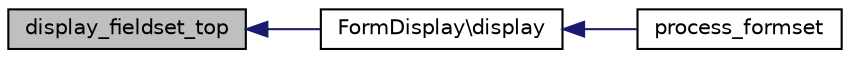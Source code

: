 digraph G
{
  edge [fontname="Helvetica",fontsize="10",labelfontname="Helvetica",labelfontsize="10"];
  node [fontname="Helvetica",fontsize="10",shape=record];
  rankdir="LR";
  Node1 [label="display_fieldset_top",height=0.2,width=0.4,color="black", fillcolor="grey75", style="filled" fontcolor="black"];
  Node1 -> Node2 [dir="back",color="midnightblue",fontsize="10",style="solid",fontname="Helvetica"];
  Node2 [label="FormDisplay\\display",height=0.2,width=0.4,color="black", fillcolor="white", style="filled",URL="$classFormDisplay.html#a51ce2f78d5b03fbff31e861fbb342d54",tooltip="Outputs HTML for forms."];
  Node2 -> Node3 [dir="back",color="midnightblue",fontsize="10",style="solid",fontname="Helvetica"];
  Node3 [label="process_formset",height=0.2,width=0.4,color="black", fillcolor="white", style="filled",URL="$form__processing_8lib_8php.html#a5e8f18d9567ad7721a7d713dffea63a1",tooltip="Processes forms registered in $form_display, handles error correction."];
}
